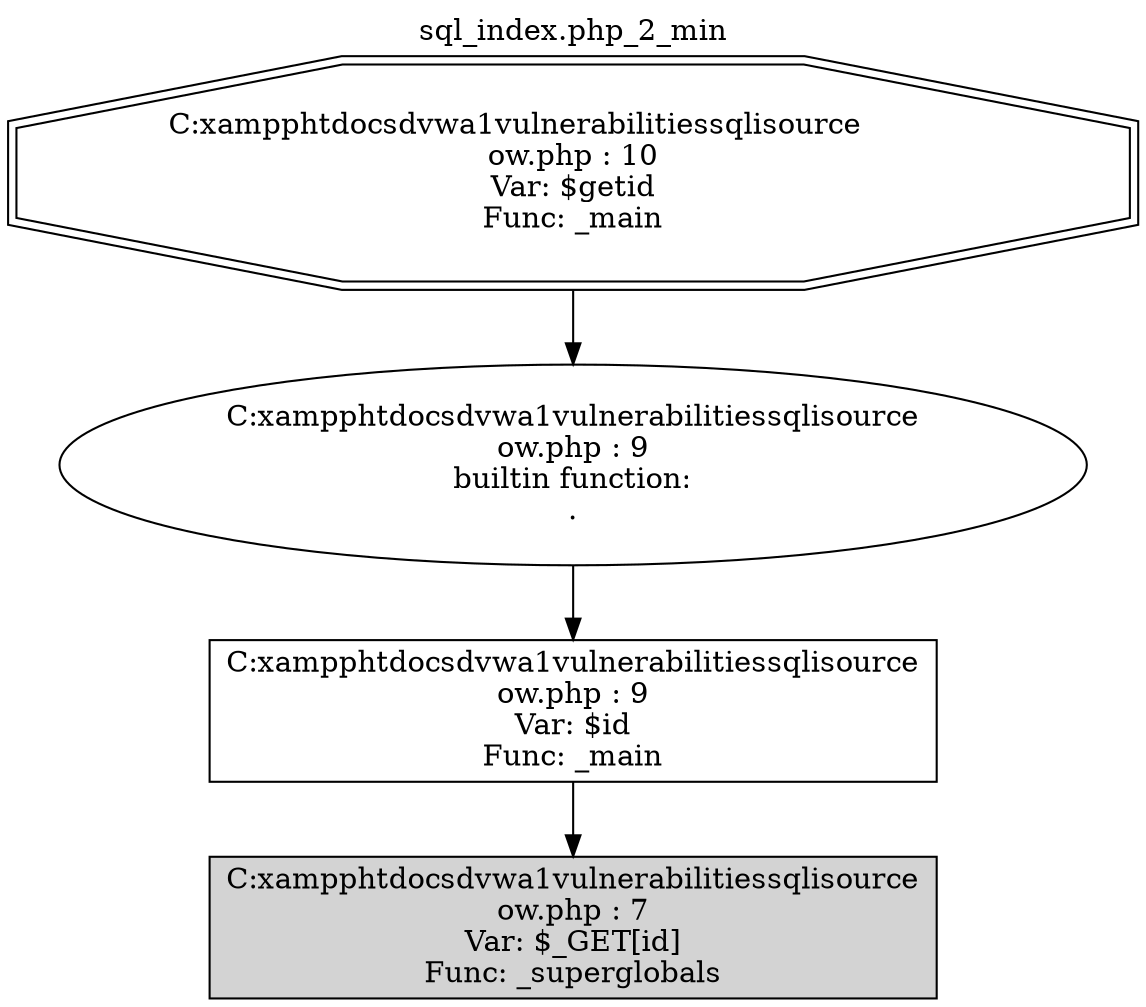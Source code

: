 digraph cfg {
  label="sql_index.php_2_min";
  labelloc=t;
  n1 [shape=doubleoctagon, label="C:\xampp\htdocs\dvwa1\vulnerabilities\sqli\source\low.php : 10\nVar: $getid\nFunc: _main\n"];
  n2 [shape=ellipse, label="C:\xampp\htdocs\dvwa1\vulnerabilities\sqli\source\low.php : 9\nbuiltin function:\n.\n"];
  n3 [shape=box, label="C:\xampp\htdocs\dvwa1\vulnerabilities\sqli\source\low.php : 9\nVar: $id\nFunc: _main\n"];
  n4 [shape=box, label="C:\xampp\htdocs\dvwa1\vulnerabilities\sqli\source\low.php : 7\nVar: $_GET[id]\nFunc: _superglobals\n",style=filled];
  n1 -> n2;
  n2 -> n3;
  n3 -> n4;
}
